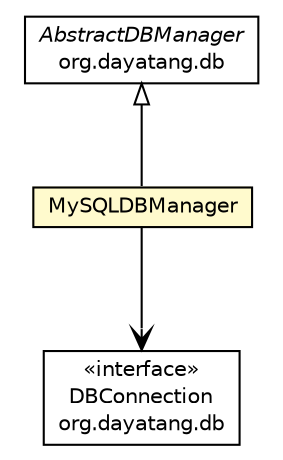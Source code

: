#!/usr/local/bin/dot
#
# Class diagram 
# Generated by UMLGraph version R5_6_6-8-g8d7759 (http://www.umlgraph.org/)
#

digraph G {
	edge [fontname="Helvetica",fontsize=10,labelfontname="Helvetica",labelfontsize=10];
	node [fontname="Helvetica",fontsize=10,shape=plaintext];
	nodesep=0.25;
	ranksep=0.5;
	// org.dayatang.db.DBConnection
	c574 [label=<<table title="org.dayatang.db.DBConnection" border="0" cellborder="1" cellspacing="0" cellpadding="2" port="p" href="../DBConnection.html">
		<tr><td><table border="0" cellspacing="0" cellpadding="1">
<tr><td align="center" balign="center"> &#171;interface&#187; </td></tr>
<tr><td align="center" balign="center"> DBConnection </td></tr>
<tr><td align="center" balign="center"> org.dayatang.db </td></tr>
		</table></td></tr>
		</table>>, URL="../DBConnection.html", fontname="Helvetica", fontcolor="black", fontsize=10.0];
	// org.dayatang.db.AbstractDBManager
	c576 [label=<<table title="org.dayatang.db.AbstractDBManager" border="0" cellborder="1" cellspacing="0" cellpadding="2" port="p" href="../AbstractDBManager.html">
		<tr><td><table border="0" cellspacing="0" cellpadding="1">
<tr><td align="center" balign="center"><font face="Helvetica-Oblique"> AbstractDBManager </font></td></tr>
<tr><td align="center" balign="center"> org.dayatang.db </td></tr>
		</table></td></tr>
		</table>>, URL="../AbstractDBManager.html", fontname="Helvetica", fontcolor="black", fontsize=10.0];
	// org.dayatang.db.mysql.MySQLDBManager
	c577 [label=<<table title="org.dayatang.db.mysql.MySQLDBManager" border="0" cellborder="1" cellspacing="0" cellpadding="2" port="p" bgcolor="lemonChiffon" href="./MySQLDBManager.html">
		<tr><td><table border="0" cellspacing="0" cellpadding="1">
<tr><td align="center" balign="center"> MySQLDBManager </td></tr>
		</table></td></tr>
		</table>>, URL="./MySQLDBManager.html", fontname="Helvetica", fontcolor="black", fontsize=10.0];
	//org.dayatang.db.mysql.MySQLDBManager extends org.dayatang.db.AbstractDBManager
	c576:p -> c577:p [dir=back,arrowtail=empty];
	// org.dayatang.db.mysql.MySQLDBManager NAVASSOC org.dayatang.db.DBConnection
	c577:p -> c574:p [taillabel="", label=" "headlabel="", fontname="Helvetica", fontcolor="black", fontsize=10.0, color="black", arrowhead=open];
}

